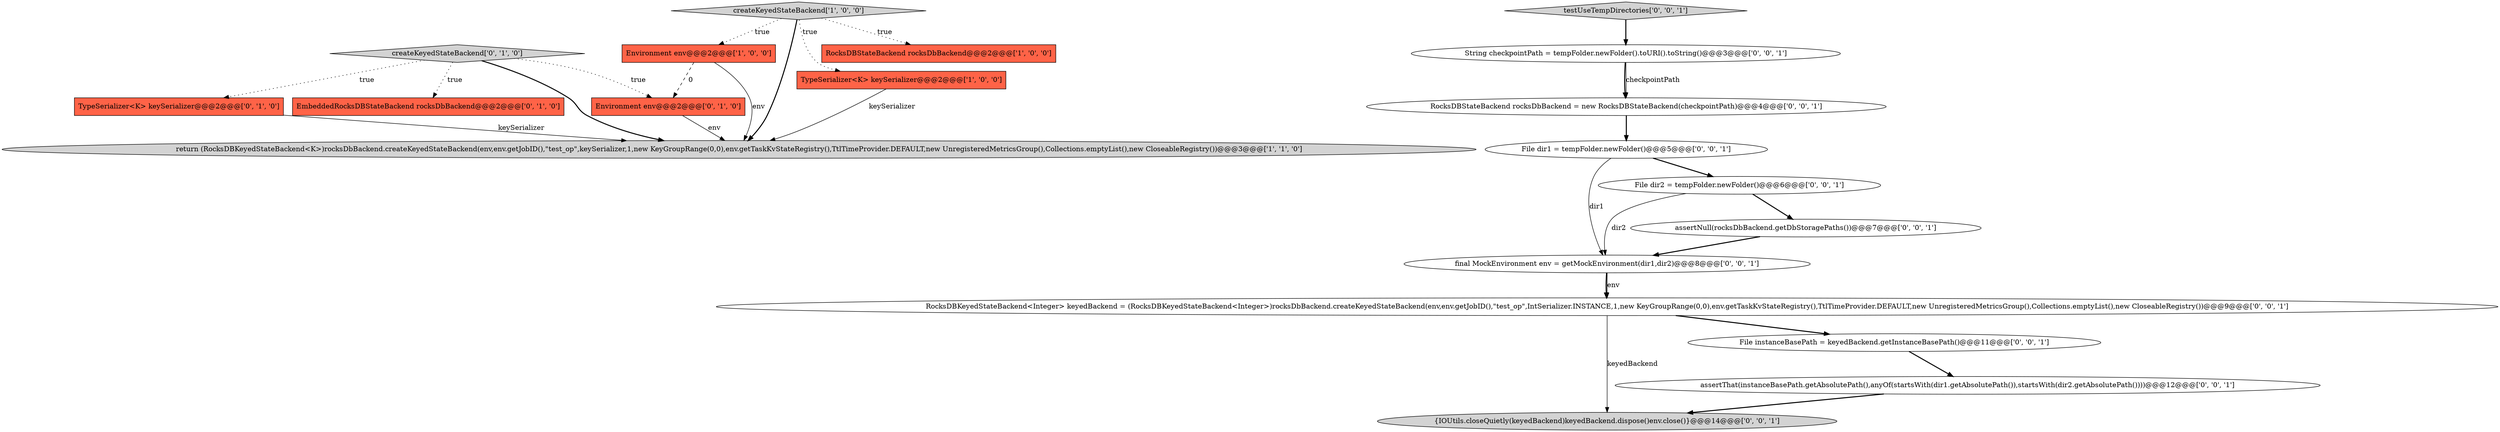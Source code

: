 digraph {
6 [style = filled, label = "EmbeddedRocksDBStateBackend rocksDbBackend@@@2@@@['0', '1', '0']", fillcolor = tomato, shape = box image = "AAA0AAABBB2BBB"];
13 [style = filled, label = "final MockEnvironment env = getMockEnvironment(dir1,dir2)@@@8@@@['0', '0', '1']", fillcolor = white, shape = ellipse image = "AAA0AAABBB3BBB"];
17 [style = filled, label = "assertNull(rocksDbBackend.getDbStoragePaths())@@@7@@@['0', '0', '1']", fillcolor = white, shape = ellipse image = "AAA0AAABBB3BBB"];
14 [style = filled, label = "File dir2 = tempFolder.newFolder()@@@6@@@['0', '0', '1']", fillcolor = white, shape = ellipse image = "AAA0AAABBB3BBB"];
3 [style = filled, label = "RocksDBStateBackend rocksDbBackend@@@2@@@['1', '0', '0']", fillcolor = tomato, shape = box image = "AAA0AAABBB1BBB"];
0 [style = filled, label = "return (RocksDBKeyedStateBackend<K>)rocksDbBackend.createKeyedStateBackend(env,env.getJobID(),\"test_op\",keySerializer,1,new KeyGroupRange(0,0),env.getTaskKvStateRegistry(),TtlTimeProvider.DEFAULT,new UnregisteredMetricsGroup(),Collections.emptyList(),new CloseableRegistry())@@@3@@@['1', '1', '0']", fillcolor = lightgray, shape = ellipse image = "AAA0AAABBB1BBB"];
5 [style = filled, label = "TypeSerializer<K> keySerializer@@@2@@@['0', '1', '0']", fillcolor = tomato, shape = box image = "AAA0AAABBB2BBB"];
15 [style = filled, label = "String checkpointPath = tempFolder.newFolder().toURI().toString()@@@3@@@['0', '0', '1']", fillcolor = white, shape = ellipse image = "AAA0AAABBB3BBB"];
1 [style = filled, label = "createKeyedStateBackend['1', '0', '0']", fillcolor = lightgray, shape = diamond image = "AAA0AAABBB1BBB"];
7 [style = filled, label = "createKeyedStateBackend['0', '1', '0']", fillcolor = lightgray, shape = diamond image = "AAA0AAABBB2BBB"];
8 [style = filled, label = "Environment env@@@2@@@['0', '1', '0']", fillcolor = tomato, shape = box image = "AAA1AAABBB2BBB"];
16 [style = filled, label = "testUseTempDirectories['0', '0', '1']", fillcolor = lightgray, shape = diamond image = "AAA0AAABBB3BBB"];
18 [style = filled, label = "RocksDBStateBackend rocksDbBackend = new RocksDBStateBackend(checkpointPath)@@@4@@@['0', '0', '1']", fillcolor = white, shape = ellipse image = "AAA0AAABBB3BBB"];
19 [style = filled, label = "assertThat(instanceBasePath.getAbsolutePath(),anyOf(startsWith(dir1.getAbsolutePath()),startsWith(dir2.getAbsolutePath())))@@@12@@@['0', '0', '1']", fillcolor = white, shape = ellipse image = "AAA0AAABBB3BBB"];
12 [style = filled, label = "File dir1 = tempFolder.newFolder()@@@5@@@['0', '0', '1']", fillcolor = white, shape = ellipse image = "AAA0AAABBB3BBB"];
10 [style = filled, label = "RocksDBKeyedStateBackend<Integer> keyedBackend = (RocksDBKeyedStateBackend<Integer>)rocksDbBackend.createKeyedStateBackend(env,env.getJobID(),\"test_op\",IntSerializer.INSTANCE,1,new KeyGroupRange(0,0),env.getTaskKvStateRegistry(),TtlTimeProvider.DEFAULT,new UnregisteredMetricsGroup(),Collections.emptyList(),new CloseableRegistry())@@@9@@@['0', '0', '1']", fillcolor = white, shape = ellipse image = "AAA0AAABBB3BBB"];
9 [style = filled, label = "{IOUtils.closeQuietly(keyedBackend)keyedBackend.dispose()env.close()}@@@14@@@['0', '0', '1']", fillcolor = lightgray, shape = ellipse image = "AAA0AAABBB3BBB"];
2 [style = filled, label = "TypeSerializer<K> keySerializer@@@2@@@['1', '0', '0']", fillcolor = tomato, shape = box image = "AAA0AAABBB1BBB"];
4 [style = filled, label = "Environment env@@@2@@@['1', '0', '0']", fillcolor = tomato, shape = box image = "AAA1AAABBB1BBB"];
11 [style = filled, label = "File instanceBasePath = keyedBackend.getInstanceBasePath()@@@11@@@['0', '0', '1']", fillcolor = white, shape = ellipse image = "AAA0AAABBB3BBB"];
13->10 [style = bold, label=""];
16->15 [style = bold, label=""];
10->9 [style = solid, label="keyedBackend"];
7->6 [style = dotted, label="true"];
18->12 [style = bold, label=""];
14->17 [style = bold, label=""];
7->0 [style = bold, label=""];
1->4 [style = dotted, label="true"];
1->0 [style = bold, label=""];
2->0 [style = solid, label="keySerializer"];
11->19 [style = bold, label=""];
14->13 [style = solid, label="dir2"];
15->18 [style = bold, label=""];
5->0 [style = solid, label="keySerializer"];
7->5 [style = dotted, label="true"];
1->3 [style = dotted, label="true"];
8->0 [style = solid, label="env"];
19->9 [style = bold, label=""];
15->18 [style = solid, label="checkpointPath"];
13->10 [style = solid, label="env"];
12->13 [style = solid, label="dir1"];
12->14 [style = bold, label=""];
4->8 [style = dashed, label="0"];
17->13 [style = bold, label=""];
1->2 [style = dotted, label="true"];
7->8 [style = dotted, label="true"];
4->0 [style = solid, label="env"];
10->11 [style = bold, label=""];
}
